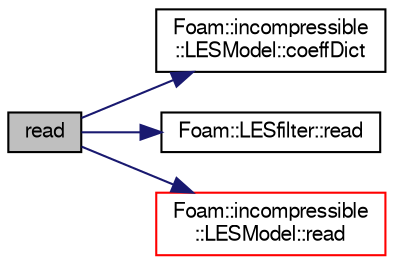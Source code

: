 digraph "read"
{
  bgcolor="transparent";
  edge [fontname="FreeSans",fontsize="10",labelfontname="FreeSans",labelfontsize="10"];
  node [fontname="FreeSans",fontsize="10",shape=record];
  rankdir="LR";
  Node1051 [label="read",height=0.2,width=0.4,color="black", fillcolor="grey75", style="filled", fontcolor="black"];
  Node1051 -> Node1052 [color="midnightblue",fontsize="10",style="solid",fontname="FreeSans"];
  Node1052 [label="Foam::incompressible\l::LESModel::coeffDict",height=0.2,width=0.4,color="black",URL="$a30874.html#a200eb13d75fb73a9827b5f5c754e027f",tooltip="Const access to the coefficients dictionary,. "];
  Node1051 -> Node1053 [color="midnightblue",fontsize="10",style="solid",fontname="FreeSans"];
  Node1053 [label="Foam::LESfilter::read",height=0.2,width=0.4,color="black",URL="$a31138.html#a32d127171f3cc093063a66af34a659e7",tooltip="Read the LESfilter dictionary. "];
  Node1051 -> Node1054 [color="midnightblue",fontsize="10",style="solid",fontname="FreeSans"];
  Node1054 [label="Foam::incompressible\l::LESModel::read",height=0.2,width=0.4,color="red",URL="$a30874.html#af816873151ddb0126e98bb2f914d8ed5",tooltip="Read LESProperties dictionary. "];
}
